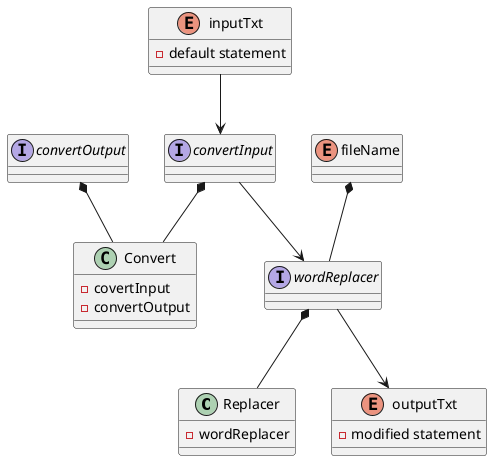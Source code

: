 @startuml
'https://plantuml.com/class-diagram

class Replacer
class Convert

interface wordReplacer
interface convertInput
interface convertOutput

enum inputTxt
enum outputTxt
enum fileName

class Replacer{
-wordReplacer
}

class Convert {
-covertInput
-convertOutput
}

enum inputTxt{
-default statement
}

enum outputTxt{
-modified statement
}

inputTxt --> convertInput
convertInput --> wordReplacer
wordReplacer --> outputTxt

fileName *-- wordReplacer

wordReplacer *-- Replacer

convertOutput *-- Convert
convertInput *-- Convert


@enduml